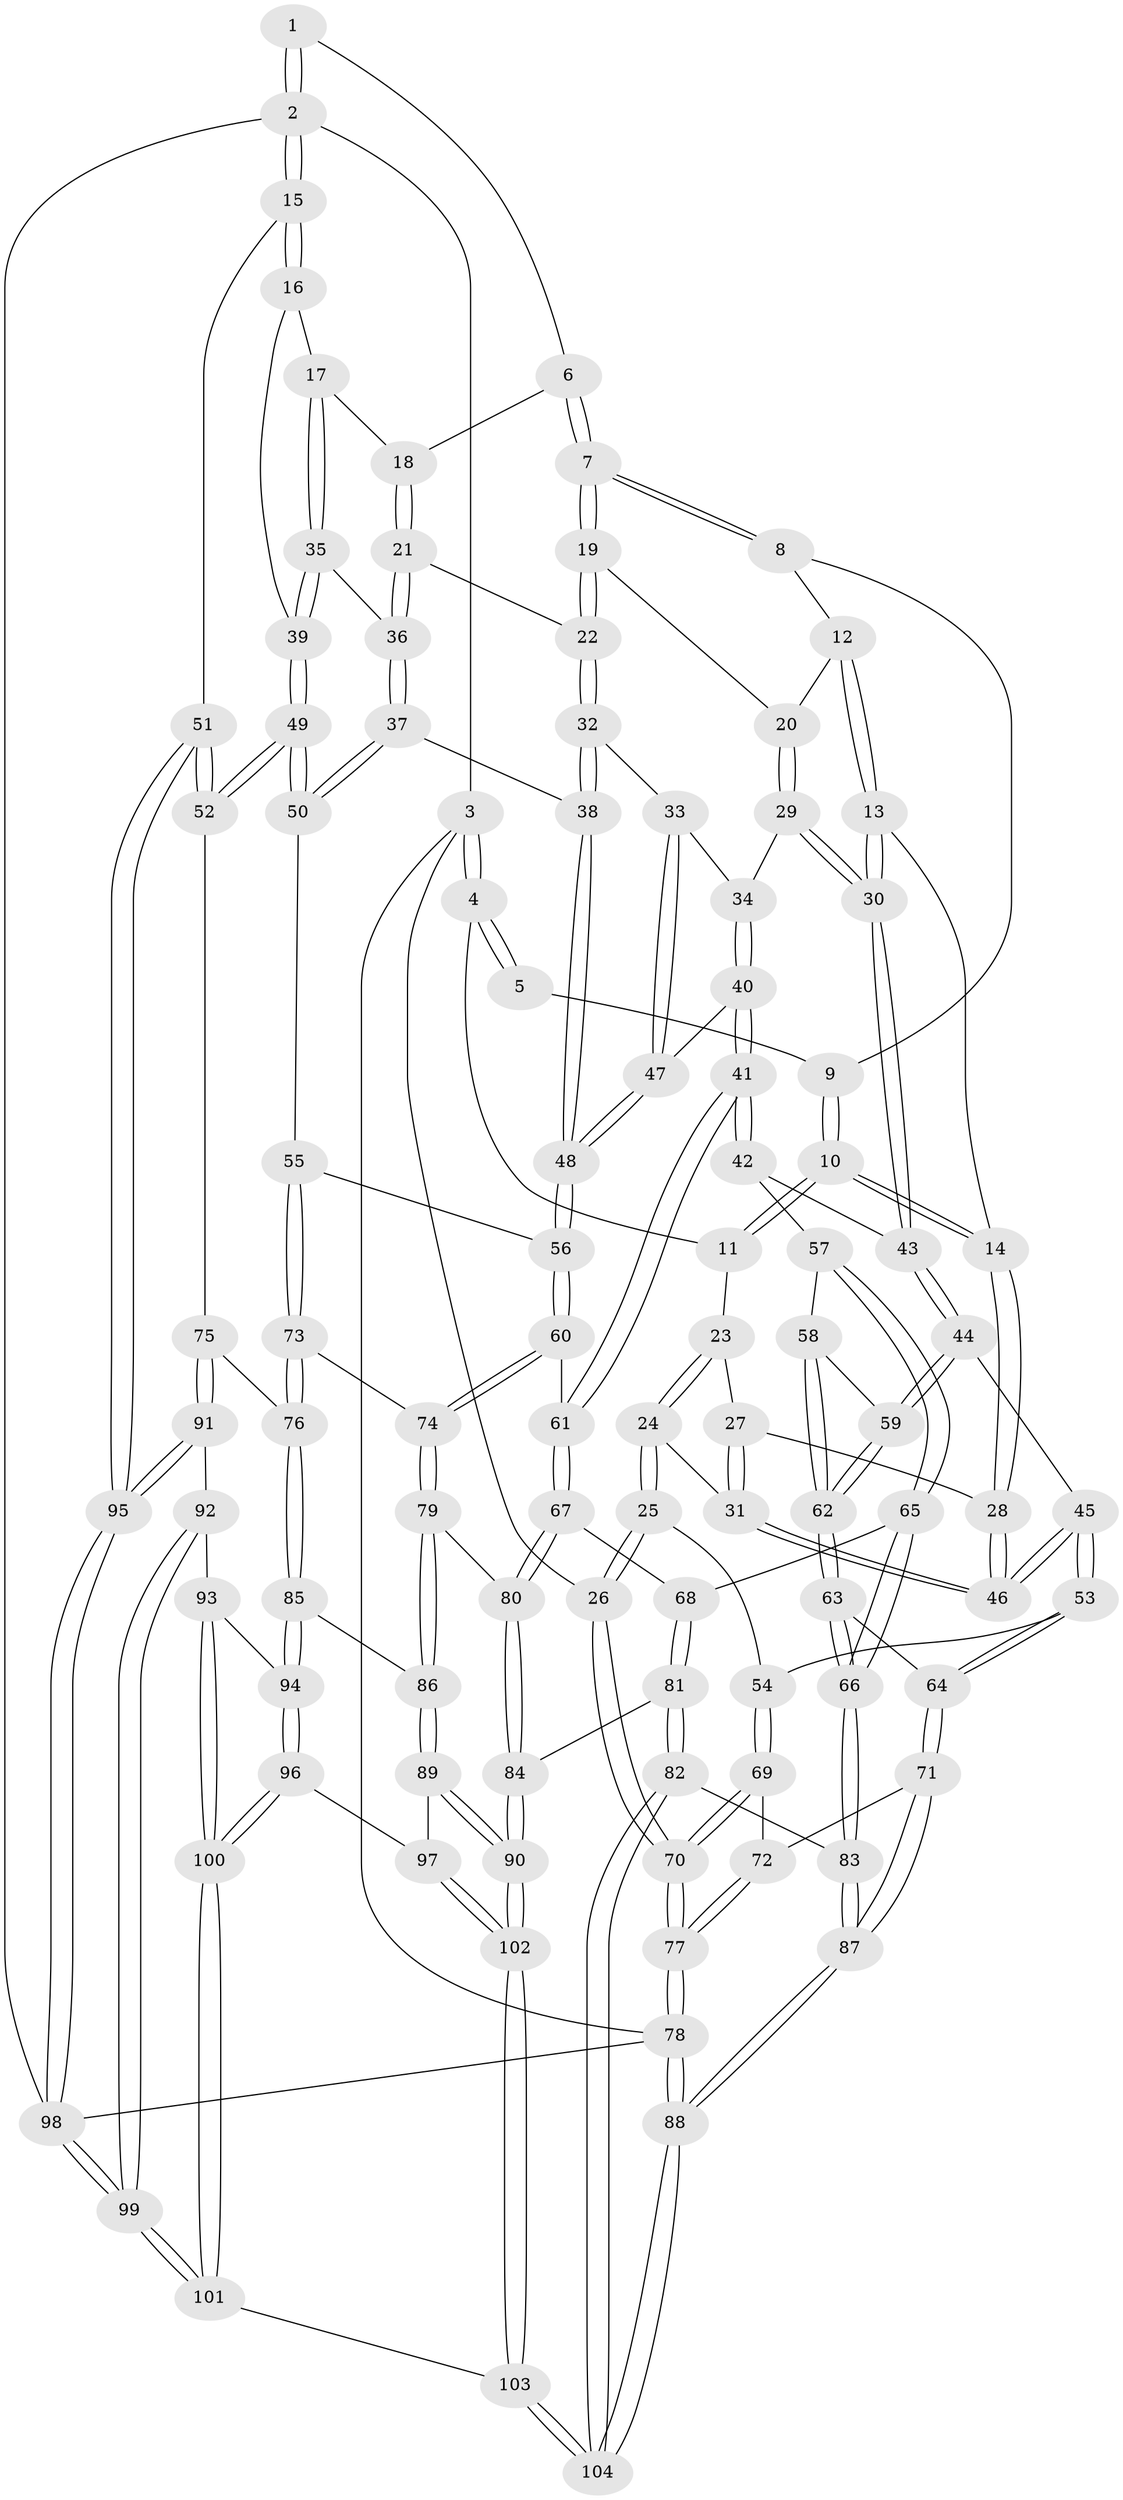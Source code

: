 // Generated by graph-tools (version 1.1) at 2025/27/03/09/25 03:27:14]
// undirected, 104 vertices, 257 edges
graph export_dot {
graph [start="1"]
  node [color=gray90,style=filled];
  1 [pos="+1+0"];
  2 [pos="+1+0"];
  3 [pos="+0+0"];
  4 [pos="+0+0"];
  5 [pos="+0.43908721570984777+0"];
  6 [pos="+0.841891642633636+0.04427321170254233"];
  7 [pos="+0.676176933175417+0.13185751109057203"];
  8 [pos="+0.533918795054697+0.05548986741867101"];
  9 [pos="+0.4913358818908745+0"];
  10 [pos="+0.33921912453828484+0.23359439543930438"];
  11 [pos="+0.13313102985083447+0.012793234797256867"];
  12 [pos="+0.5026618478257013+0.16392432994336148"];
  13 [pos="+0.40166797063555904+0.27973287770123734"];
  14 [pos="+0.3510305642534472+0.2574951216047989"];
  15 [pos="+1+0.2630545706411692"];
  16 [pos="+1+0.25380769454658936"];
  17 [pos="+0.9393142240100565+0.23361871676763704"];
  18 [pos="+0.8601423170869071+0.1044856948099552"];
  19 [pos="+0.6683371415620553+0.21169754384842168"];
  20 [pos="+0.574629870141771+0.237931732576659"];
  21 [pos="+0.7681035992691624+0.29107400104168274"];
  22 [pos="+0.6942312878934233+0.2732998814822024"];
  23 [pos="+0.14259477044204197+0.14811972564512235"];
  24 [pos="+0.05341417610355607+0.3948422294665813"];
  25 [pos="+0.009964675036627717+0.3959451950405723"];
  26 [pos="+0+0.36340658029388206"];
  27 [pos="+0.15867594534921853+0.2380220443745033"];
  28 [pos="+0.23150001650475496+0.356809245440709"];
  29 [pos="+0.5176274836354774+0.3159114756453678"];
  30 [pos="+0.44394148892573393+0.3327341012163218"];
  31 [pos="+0.06694213225244307+0.3959350326371994"];
  32 [pos="+0.656811716753085+0.33506935717680497"];
  33 [pos="+0.6473255924337623+0.3383933941230194"];
  34 [pos="+0.5758894808006562+0.33431891956468124"];
  35 [pos="+0.8539154131168696+0.35147660118432006"];
  36 [pos="+0.8441983231857105+0.3520820055479669"];
  37 [pos="+0.7698822773175472+0.43699868671502606"];
  38 [pos="+0.7227242519251804+0.45443832907164194"];
  39 [pos="+0.9086112788512491+0.40303191019964657"];
  40 [pos="+0.5754042056596886+0.47882626678161455"];
  41 [pos="+0.5132121019632382+0.5059550879341267"];
  42 [pos="+0.46025831224229136+0.4479164021535568"];
  43 [pos="+0.444557001371986+0.4020722883103058"];
  44 [pos="+0.21224097830052177+0.45451322997220694"];
  45 [pos="+0.20643528891756582+0.4511268452360277"];
  46 [pos="+0.19391546520186206+0.42872234473216125"];
  47 [pos="+0.5772214378003347+0.47834156537469635"];
  48 [pos="+0.7002182963782816+0.4868007452582422"];
  49 [pos="+1+0.5866239039019161"];
  50 [pos="+0.8639047153458046+0.543448889120272"];
  51 [pos="+1+0.6038759769922852"];
  52 [pos="+1+0.5871813296299313"];
  53 [pos="+0.14017755126318418+0.5767131160192274"];
  54 [pos="+0.08747999215202573+0.5824355728124087"];
  55 [pos="+0.7399393636052526+0.5788272640785797"];
  56 [pos="+0.7136756402359434+0.5484615964545136"];
  57 [pos="+0.31648985616385283+0.5339713948221343"];
  58 [pos="+0.31083784512556256+0.5322105490274813"];
  59 [pos="+0.23053128922932523+0.4739572585032479"];
  60 [pos="+0.6139982880709024+0.6055886740340678"];
  61 [pos="+0.5114333622063562+0.5717971460270441"];
  62 [pos="+0.2368277984580495+0.6711345504447449"];
  63 [pos="+0.23015980986303702+0.6975364844972299"];
  64 [pos="+0.20143892840373367+0.6979565957123426"];
  65 [pos="+0.387328934622803+0.6375333772528112"];
  66 [pos="+0.24573939820133925+0.7038755277208314"];
  67 [pos="+0.4914460664753415+0.6066139452220349"];
  68 [pos="+0.40180156373182857+0.6405739345553844"];
  69 [pos="+0.009893742883695059+0.632089612377021"];
  70 [pos="+0+0.6700733486426165"];
  71 [pos="+0.19591079265791544+0.7016112909236404"];
  72 [pos="+0.13019794677534074+0.694869191180614"];
  73 [pos="+0.7471224469309546+0.6720368348510227"];
  74 [pos="+0.6558558101928704+0.6775424545665157"];
  75 [pos="+0.8152145479150613+0.7269847823668087"];
  76 [pos="+0.7896057997607046+0.7167442576187574"];
  77 [pos="+0+0.9495917394555966"];
  78 [pos="+0+1"];
  79 [pos="+0.6017189823309582+0.7375155348609125"];
  80 [pos="+0.5234614498143015+0.6817468029239272"];
  81 [pos="+0.412498117511564+0.8547728655375517"];
  82 [pos="+0.3822172602474412+0.8614593062777275"];
  83 [pos="+0.30992688917391104+0.8081694717726344"];
  84 [pos="+0.4291390665277139+0.8574561214746057"];
  85 [pos="+0.6559091765385845+0.8073974616453385"];
  86 [pos="+0.6101767383544567+0.795943473431626"];
  87 [pos="+0.08566525107171234+0.9028246071321612"];
  88 [pos="+0+1"];
  89 [pos="+0.5523333732763256+0.8489376724016057"];
  90 [pos="+0.4411724342163051+0.8631753139375175"];
  91 [pos="+0.8318493015862405+0.8449215175482115"];
  92 [pos="+0.8252680871378737+0.8565816204986102"];
  93 [pos="+0.7789517506193323+0.8835201442450615"];
  94 [pos="+0.6972418912897052+0.8616399971570781"];
  95 [pos="+1+0.8768038690036656"];
  96 [pos="+0.6392674414764675+0.9521437627668011"];
  97 [pos="+0.610381214563346+0.9325339684018337"];
  98 [pos="+1+1"];
  99 [pos="+1+1"];
  100 [pos="+0.706027549705392+1"];
  101 [pos="+0.7212556539825862+1"];
  102 [pos="+0.4956662542869844+1"];
  103 [pos="+0.5213222967706534+1"];
  104 [pos="+0.0360752485645057+1"];
  1 -- 2;
  1 -- 2;
  1 -- 6;
  2 -- 3;
  2 -- 15;
  2 -- 15;
  2 -- 98;
  3 -- 4;
  3 -- 4;
  3 -- 26;
  3 -- 78;
  4 -- 5;
  4 -- 5;
  4 -- 11;
  5 -- 9;
  6 -- 7;
  6 -- 7;
  6 -- 18;
  7 -- 8;
  7 -- 8;
  7 -- 19;
  7 -- 19;
  8 -- 9;
  8 -- 12;
  9 -- 10;
  9 -- 10;
  10 -- 11;
  10 -- 11;
  10 -- 14;
  10 -- 14;
  11 -- 23;
  12 -- 13;
  12 -- 13;
  12 -- 20;
  13 -- 14;
  13 -- 30;
  13 -- 30;
  14 -- 28;
  14 -- 28;
  15 -- 16;
  15 -- 16;
  15 -- 51;
  16 -- 17;
  16 -- 39;
  17 -- 18;
  17 -- 35;
  17 -- 35;
  18 -- 21;
  18 -- 21;
  19 -- 20;
  19 -- 22;
  19 -- 22;
  20 -- 29;
  20 -- 29;
  21 -- 22;
  21 -- 36;
  21 -- 36;
  22 -- 32;
  22 -- 32;
  23 -- 24;
  23 -- 24;
  23 -- 27;
  24 -- 25;
  24 -- 25;
  24 -- 31;
  25 -- 26;
  25 -- 26;
  25 -- 54;
  26 -- 70;
  26 -- 70;
  27 -- 28;
  27 -- 31;
  27 -- 31;
  28 -- 46;
  28 -- 46;
  29 -- 30;
  29 -- 30;
  29 -- 34;
  30 -- 43;
  30 -- 43;
  31 -- 46;
  31 -- 46;
  32 -- 33;
  32 -- 38;
  32 -- 38;
  33 -- 34;
  33 -- 47;
  33 -- 47;
  34 -- 40;
  34 -- 40;
  35 -- 36;
  35 -- 39;
  35 -- 39;
  36 -- 37;
  36 -- 37;
  37 -- 38;
  37 -- 50;
  37 -- 50;
  38 -- 48;
  38 -- 48;
  39 -- 49;
  39 -- 49;
  40 -- 41;
  40 -- 41;
  40 -- 47;
  41 -- 42;
  41 -- 42;
  41 -- 61;
  41 -- 61;
  42 -- 43;
  42 -- 57;
  43 -- 44;
  43 -- 44;
  44 -- 45;
  44 -- 59;
  44 -- 59;
  45 -- 46;
  45 -- 46;
  45 -- 53;
  45 -- 53;
  47 -- 48;
  47 -- 48;
  48 -- 56;
  48 -- 56;
  49 -- 50;
  49 -- 50;
  49 -- 52;
  49 -- 52;
  50 -- 55;
  51 -- 52;
  51 -- 52;
  51 -- 95;
  51 -- 95;
  52 -- 75;
  53 -- 54;
  53 -- 64;
  53 -- 64;
  54 -- 69;
  54 -- 69;
  55 -- 56;
  55 -- 73;
  55 -- 73;
  56 -- 60;
  56 -- 60;
  57 -- 58;
  57 -- 65;
  57 -- 65;
  58 -- 59;
  58 -- 62;
  58 -- 62;
  59 -- 62;
  59 -- 62;
  60 -- 61;
  60 -- 74;
  60 -- 74;
  61 -- 67;
  61 -- 67;
  62 -- 63;
  62 -- 63;
  63 -- 64;
  63 -- 66;
  63 -- 66;
  64 -- 71;
  64 -- 71;
  65 -- 66;
  65 -- 66;
  65 -- 68;
  66 -- 83;
  66 -- 83;
  67 -- 68;
  67 -- 80;
  67 -- 80;
  68 -- 81;
  68 -- 81;
  69 -- 70;
  69 -- 70;
  69 -- 72;
  70 -- 77;
  70 -- 77;
  71 -- 72;
  71 -- 87;
  71 -- 87;
  72 -- 77;
  72 -- 77;
  73 -- 74;
  73 -- 76;
  73 -- 76;
  74 -- 79;
  74 -- 79;
  75 -- 76;
  75 -- 91;
  75 -- 91;
  76 -- 85;
  76 -- 85;
  77 -- 78;
  77 -- 78;
  78 -- 88;
  78 -- 88;
  78 -- 98;
  79 -- 80;
  79 -- 86;
  79 -- 86;
  80 -- 84;
  80 -- 84;
  81 -- 82;
  81 -- 82;
  81 -- 84;
  82 -- 83;
  82 -- 104;
  82 -- 104;
  83 -- 87;
  83 -- 87;
  84 -- 90;
  84 -- 90;
  85 -- 86;
  85 -- 94;
  85 -- 94;
  86 -- 89;
  86 -- 89;
  87 -- 88;
  87 -- 88;
  88 -- 104;
  88 -- 104;
  89 -- 90;
  89 -- 90;
  89 -- 97;
  90 -- 102;
  90 -- 102;
  91 -- 92;
  91 -- 95;
  91 -- 95;
  92 -- 93;
  92 -- 99;
  92 -- 99;
  93 -- 94;
  93 -- 100;
  93 -- 100;
  94 -- 96;
  94 -- 96;
  95 -- 98;
  95 -- 98;
  96 -- 97;
  96 -- 100;
  96 -- 100;
  97 -- 102;
  97 -- 102;
  98 -- 99;
  98 -- 99;
  99 -- 101;
  99 -- 101;
  100 -- 101;
  100 -- 101;
  101 -- 103;
  102 -- 103;
  102 -- 103;
  103 -- 104;
  103 -- 104;
}
